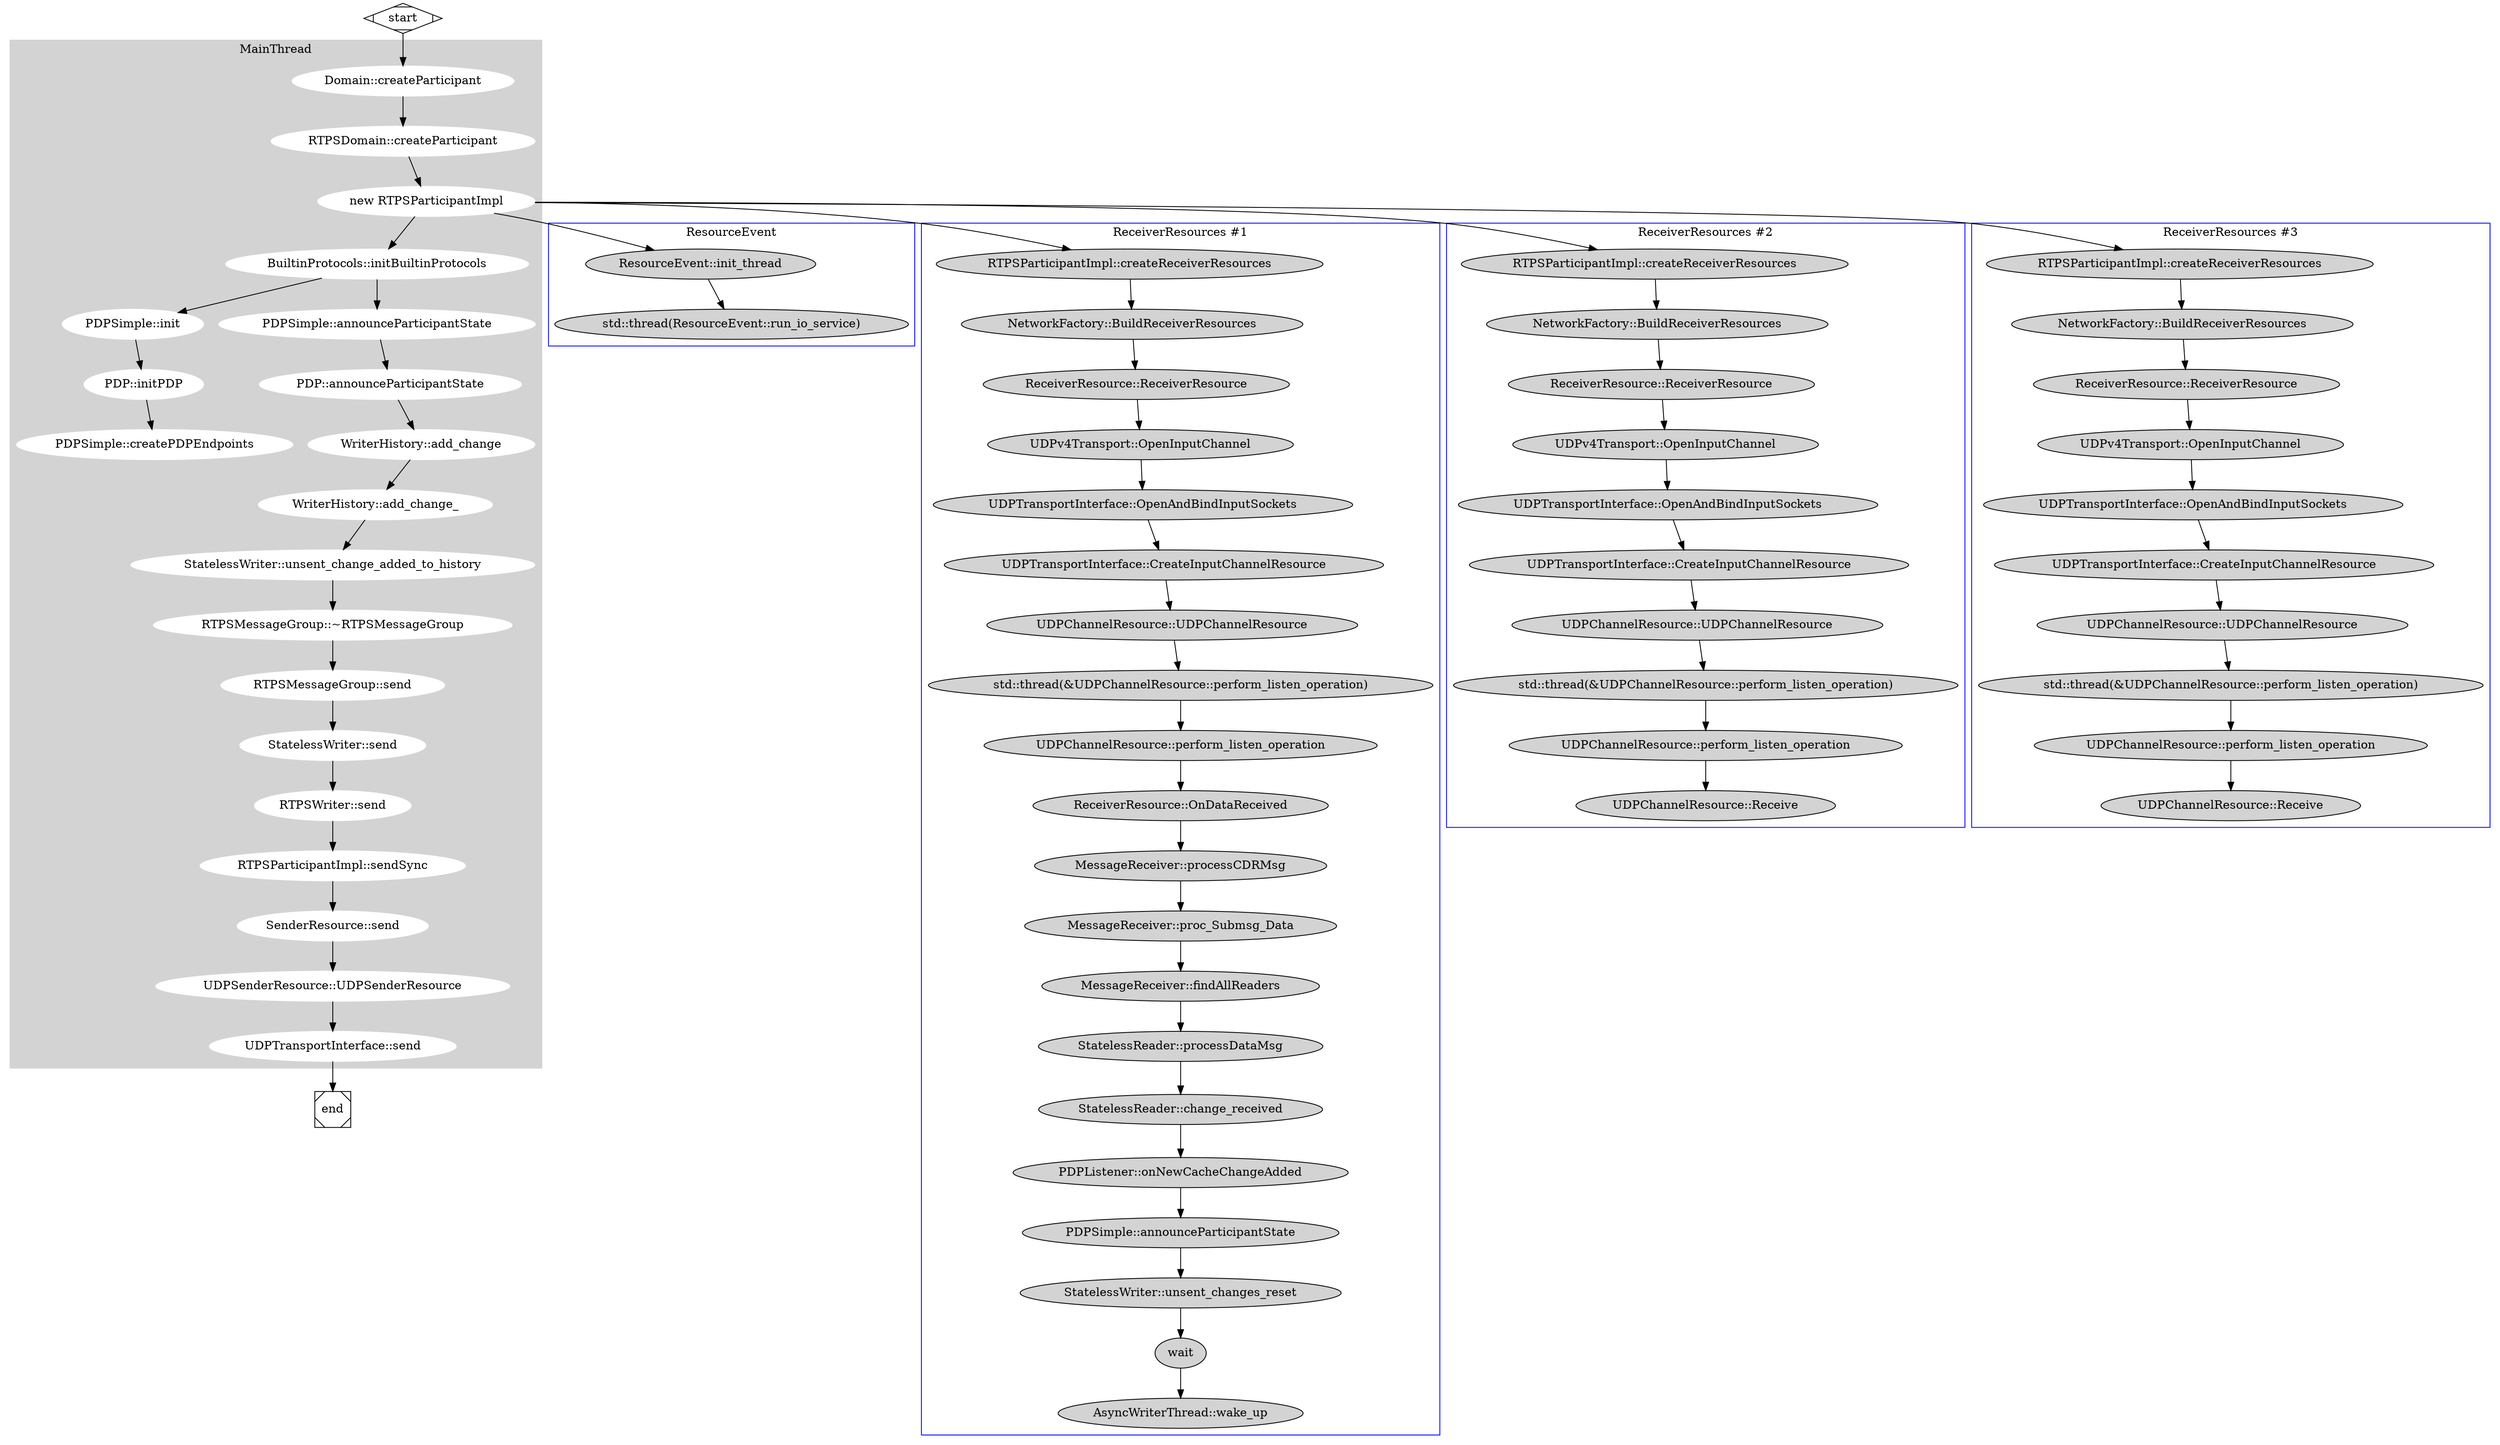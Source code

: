 digraph G {
  subgraph cluster0 {
    node [style=filled,color=white];
    style=filled;
    color = lightgrey;
    label = "MainThread";

    a1[label="Domain::createParticipant"];
    a2[label="RTPSDomain::createParticipant"];

    a3[label="new RTPSParticipantImpl"];
    a4[label="BuiltinProtocols::initBuiltinProtocols"]
    a5[label="PDPSimple::init"]
    a6[label="PDP::initPDP"]
    a7[label="PDPSimple::createPDPEndpoints"]

    a8[label="PDPSimple::announceParticipantState"]
    a9[label="PDP::announceParticipantState"]
    a10[label="WriterHistory::add_change"]
    a11[label="WriterHistory::add_change_"]
    a12[label="StatelessWriter::unsent_change_added_to_history"]
    a13[label="RTPSMessageGroup::~RTPSMessageGroup"]
    a14[label="RTPSMessageGroup::send"]
    a15[label="StatelessWriter::send"]
    a16[label="RTPSWriter::send"]
    a17[label="RTPSParticipantImpl::sendSync"]
    a18[label="SenderResource::send"]
    a19[label="UDPSenderResource::UDPSenderResource"]
    a20[label="UDPTransportInterface::send"]
    a1 -> a2;
    a2 -> a3;
    a3 -> a4 -> a5 -> a6 -> a7;
    a4 -> a8 -> a9 -> a10 -> a11 -> a12 -> a13 -> a14 -> a15 -> a16 -> a17 -> a18 -> a19 -> a20;
  }

  subgraph cluster1 {
    node [style=filled];
    color=blue;
    label = "ResourceEvent";

    b1[label="ResourceEvent::init_thread"]
    b2[label="std::thread(ResourceEvent::run_io_service)"]
    b1 -> b2;
  }

  subgraph cluster2 {
    node [style=filled];
    color=blue;
    label = "ReceiverResources #1";

    c1[label="RTPSParticipantImpl::createReceiverResources"]
    c2[label="NetworkFactory::BuildReceiverResources"]
    c3[label="ReceiverResource::ReceiverResource"]
    c4[label="UDPv4Transport::OpenInputChannel"]
    c5[label="UDPTransportInterface::OpenAndBindInputSockets"]
    c6[label="UDPTransportInterface::CreateInputChannelResource"]
    c7[label="UDPChannelResource::UDPChannelResource"]
    c8[label="std::thread(&UDPChannelResource::perform_listen_operation)"]
    c9[label="UDPChannelResource::perform_listen_operation"]
    c10[label="ReceiverResource::OnDataReceived"]
    c11[label="MessageReceiver::processCDRMsg"]
    c12[label="MessageReceiver::proc_Submsg_Data"]
    c13[label="MessageReceiver::findAllReaders"]
    c14[label="StatelessReader::processDataMsg"]
    c15[label="StatelessReader::change_received"]
    c16[label="PDPListener::onNewCacheChangeAdded"]
    c17[label="PDPSimple::announceParticipantState"]
    c18[label="StatelessWriter::unsent_changes_reset"]

    wait

    c19[label="AsyncWriterThread::wake_up"]

    c1->c2->c3->c4->c5->c6->c7->c8->c9;
    c9->c10->c11->c12->c13->c14->c15->c16->c17->c18->wait->c19;
  }

  subgraph cluster3 {
    node [style=filled];
    color=blue;
    label = "ReceiverResources #2";

    d1[label="RTPSParticipantImpl::createReceiverResources"]
    d2[label="NetworkFactory::BuildReceiverResources"]
    d3[label="ReceiverResource::ReceiverResource"]
    d4[label="UDPv4Transport::OpenInputChannel"]
    d5[label="UDPTransportInterface::OpenAndBindInputSockets"]
    d6[label="UDPTransportInterface::CreateInputChannelResource"]
    d7[label="UDPChannelResource::UDPChannelResource"]
    d8[label="std::thread(&UDPChannelResource::perform_listen_operation)"]
    d9[label="UDPChannelResource::perform_listen_operation"]
    d10[label="UDPChannelResource::Receive"]

    d1->d2->d3->d4->d5->d6->d7->d8->d9->d10;
  }

  subgraph cluster4 {
    node [style=filled];
    color=blue;
    label = "ReceiverResources #3";

    e1[label="RTPSParticipantImpl::createReceiverResources"]
    e2[label="NetworkFactory::BuildReceiverResources"]
    e3[label="ReceiverResource::ReceiverResource"]
    e4[label="UDPv4Transport::OpenInputChannel"]
    e5[label="UDPTransportInterface::OpenAndBindInputSockets"]
    e6[label="UDPTransportInterface::CreateInputChannelResource"]
    e7[label="UDPChannelResource::UDPChannelResource"]
    e8[label="std::thread(&UDPChannelResource::perform_listen_operation)"]
    e9[label="UDPChannelResource::perform_listen_operation"]
    e10[label="UDPChannelResource::Receive"]

    e1->e2->e3->e4->e5->e6->e7->e8->e9->e10;
  }

  subgraph DefaultMulticastResourceReceiverThread {
  }

  start -> a1;
  a3 -> b1;
  a3 -> c1;
  a3 -> d1;
  a3 -> e1;
  a20 -> end;

  start [shape=Mdiamond];
  end [shape=Msquare];
}
